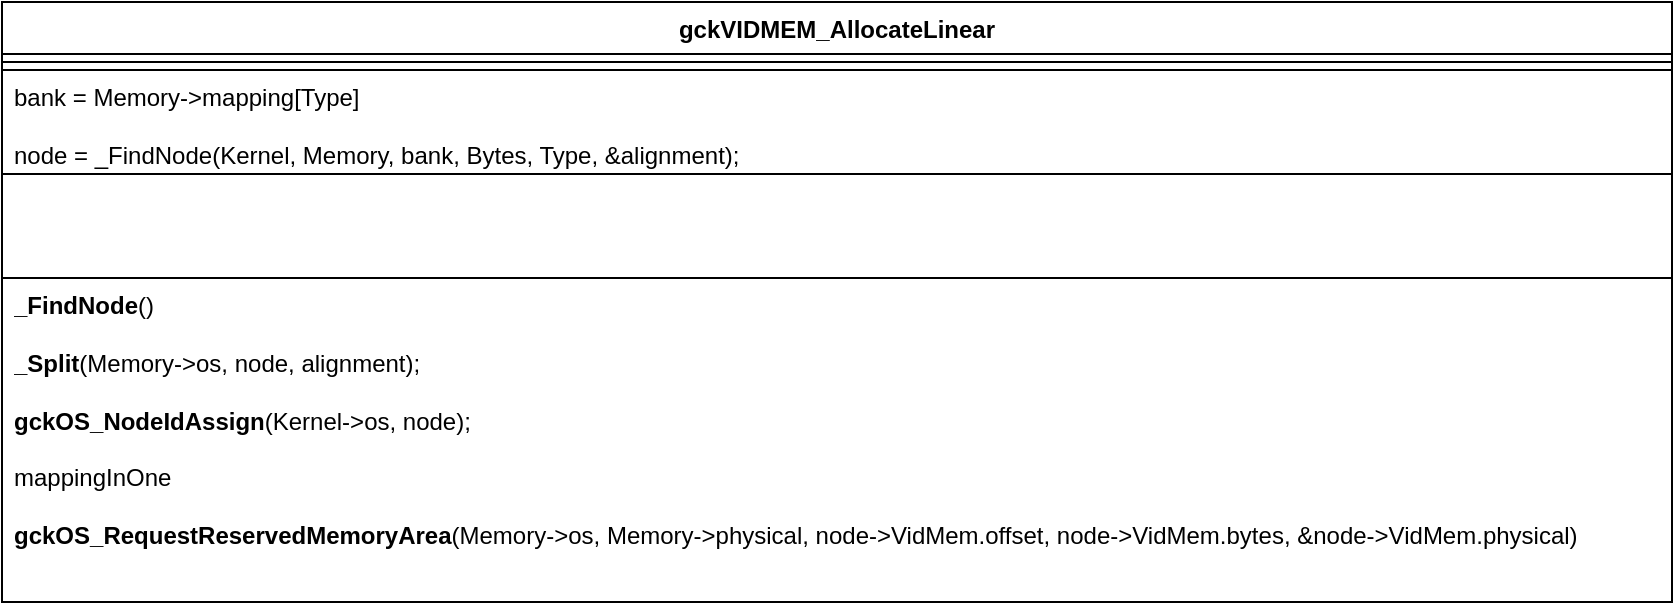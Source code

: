 <mxfile version="28.0.6">
  <diagram name="Page-1" id="S8SDPSZNp_Jbd6gV6quM">
    <mxGraphModel dx="1034" dy="670" grid="1" gridSize="10" guides="1" tooltips="1" connect="1" arrows="1" fold="1" page="1" pageScale="1" pageWidth="850" pageHeight="1100" math="0" shadow="0">
      <root>
        <mxCell id="0" />
        <mxCell id="1" parent="0" />
        <mxCell id="7Ae8x80zPaV3IFa-g7QR-1" value="gckVIDMEM_AllocateLinear" style="swimlane;fontStyle=1;align=center;verticalAlign=top;childLayout=stackLayout;horizontal=1;startSize=26;horizontalStack=0;resizeParent=1;resizeParentMax=0;resizeLast=0;collapsible=1;marginBottom=0;whiteSpace=wrap;html=1;" vertex="1" parent="1">
          <mxGeometry x="75" y="100" width="835" height="300" as="geometry" />
        </mxCell>
        <mxCell id="7Ae8x80zPaV3IFa-g7QR-3" value="" style="line;strokeWidth=1;fillColor=none;align=left;verticalAlign=middle;spacingTop=-1;spacingLeft=3;spacingRight=3;rotatable=0;labelPosition=right;points=[];portConstraint=eastwest;strokeColor=inherit;" vertex="1" parent="7Ae8x80zPaV3IFa-g7QR-1">
          <mxGeometry y="26" width="835" height="8" as="geometry" />
        </mxCell>
        <mxCell id="7Ae8x80zPaV3IFa-g7QR-5" value="bank = Memory-&amp;gt;mapping[Type]&lt;br&gt;&lt;br&gt;node = _FindNode(Kernel, Memory, bank, Bytes, Type, &amp;amp;alignment);" style="text;strokeColor=default;fillColor=none;align=left;verticalAlign=top;spacingLeft=4;spacingRight=4;overflow=hidden;rotatable=0;points=[[0,0.5],[1,0.5]];portConstraint=eastwest;whiteSpace=wrap;html=1;" vertex="1" parent="7Ae8x80zPaV3IFa-g7QR-1">
          <mxGeometry y="34" width="835" height="52" as="geometry" />
        </mxCell>
        <mxCell id="7Ae8x80zPaV3IFa-g7QR-6" value="" style="text;strokeColor=default;fillColor=none;align=left;verticalAlign=top;spacingLeft=4;spacingRight=4;overflow=hidden;rotatable=0;points=[[0,0.5],[1,0.5]];portConstraint=eastwest;whiteSpace=wrap;html=1;" vertex="1" parent="7Ae8x80zPaV3IFa-g7QR-1">
          <mxGeometry y="86" width="835" height="52" as="geometry" />
        </mxCell>
        <mxCell id="7Ae8x80zPaV3IFa-g7QR-4" value="&lt;b&gt;_FindNode&lt;/b&gt;()&lt;div&gt;&lt;br&gt;&lt;/div&gt;&lt;div&gt;&lt;b&gt;_Split&lt;/b&gt;(Memory-&amp;gt;os, node, alignment);&lt;br&gt;&lt;br&gt;&lt;b&gt;gckOS_NodeIdAssign&lt;/b&gt;(Kernel-&amp;gt;os, node);&lt;br&gt;&lt;br&gt;mappingInOne&lt;br&gt;&lt;br&gt;&lt;b&gt;gckOS_RequestReservedMemoryArea&lt;/b&gt;(Memory-&amp;gt;os, Memory-&amp;gt;physical, node-&amp;gt;VidMem.offset, node-&amp;gt;VidMem.bytes, &amp;amp;node-&amp;gt;VidMem.physical)&lt;/div&gt;" style="text;strokeColor=default;fillColor=none;align=left;verticalAlign=top;spacingLeft=4;spacingRight=4;overflow=hidden;rotatable=0;points=[[0,0.5],[1,0.5]];portConstraint=eastwest;whiteSpace=wrap;html=1;" vertex="1" parent="7Ae8x80zPaV3IFa-g7QR-1">
          <mxGeometry y="138" width="835" height="162" as="geometry" />
        </mxCell>
      </root>
    </mxGraphModel>
  </diagram>
</mxfile>
